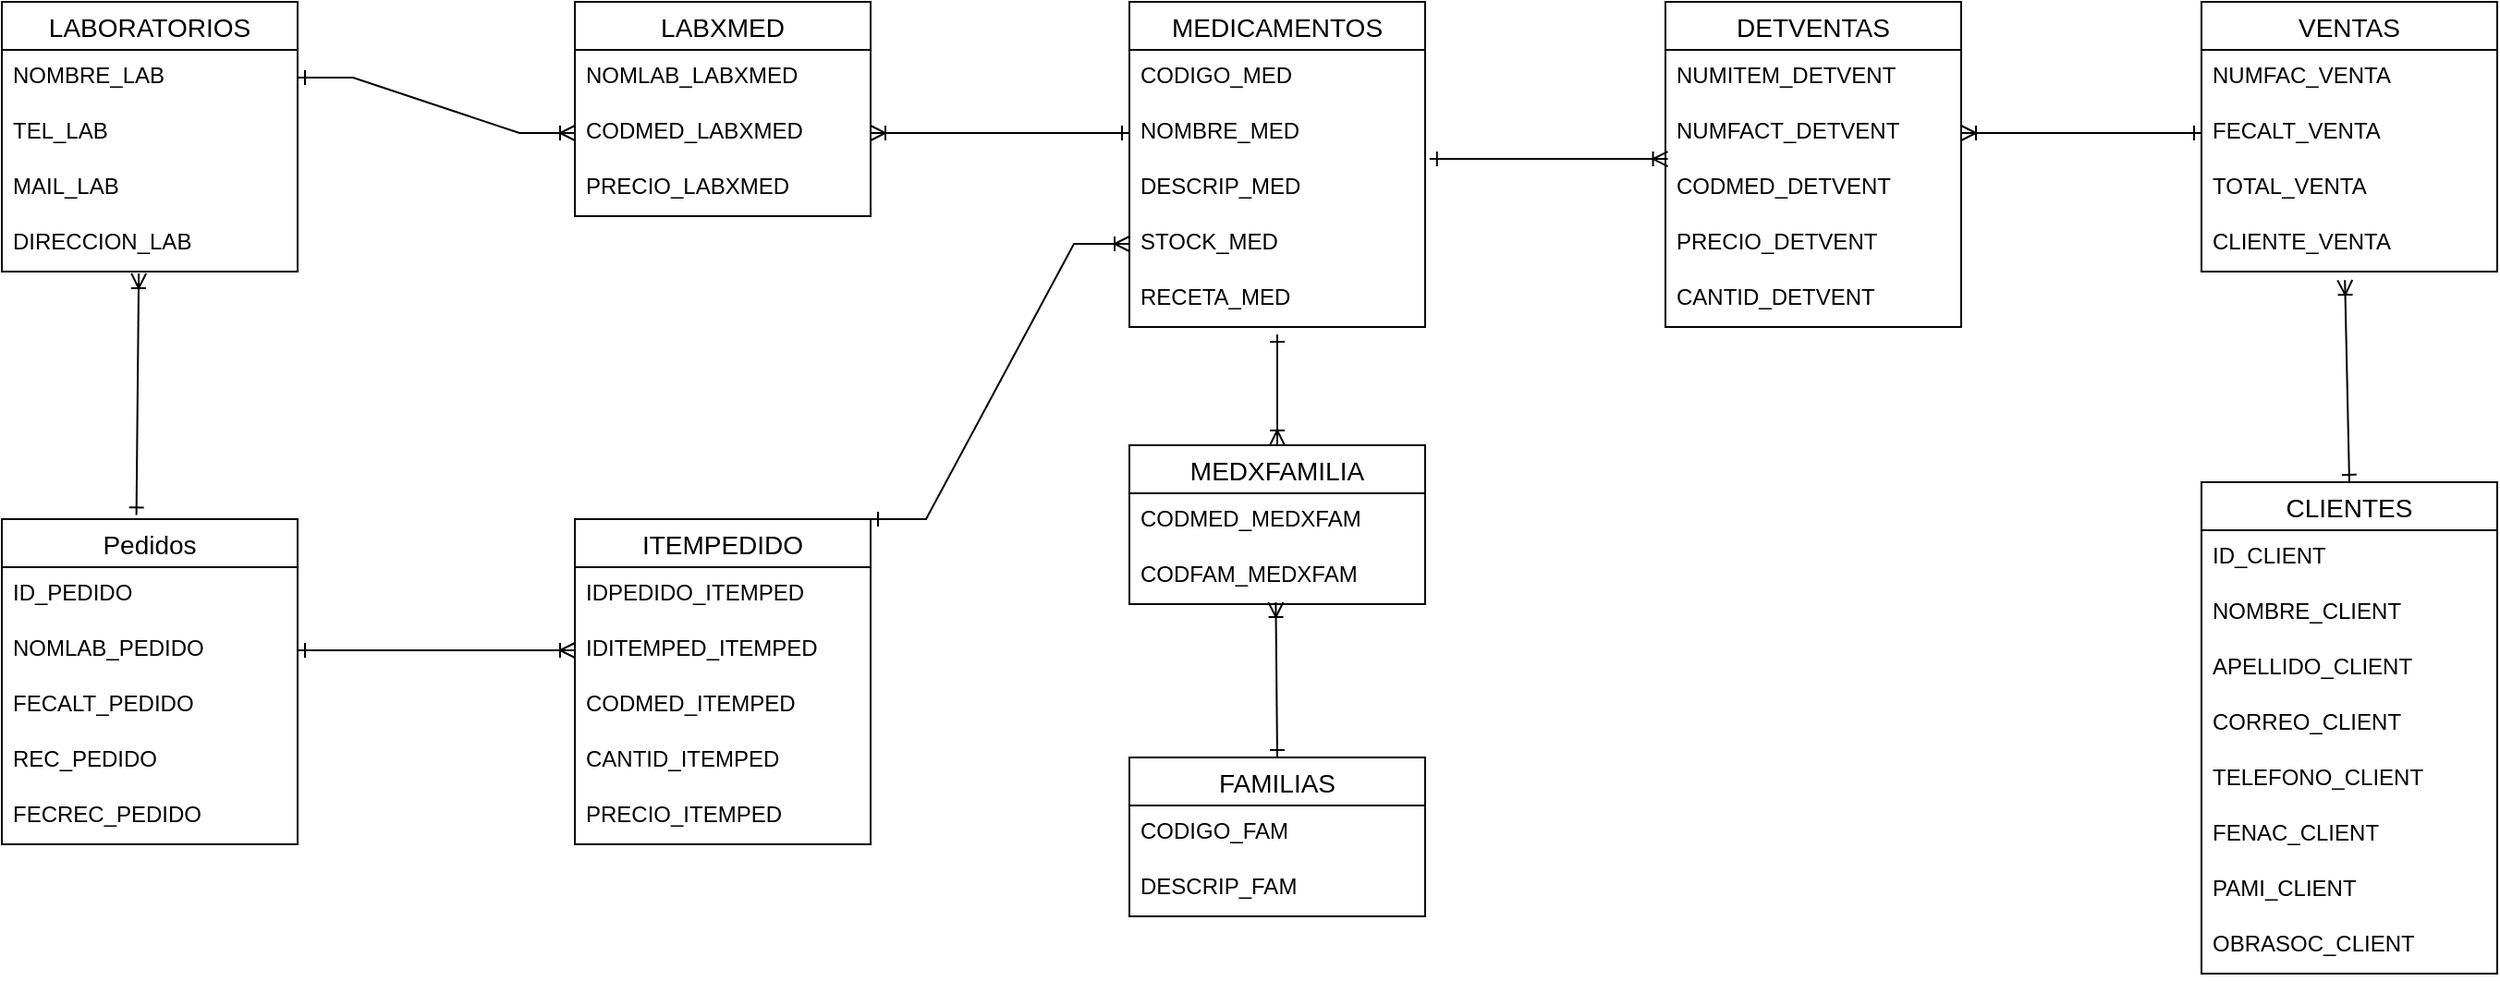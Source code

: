 <mxfile version="20.8.16" type="device"><diagram name="Página-1" id="XnJhEuL47dq0CnC4Ve9Y"><mxGraphModel dx="1050" dy="621" grid="1" gridSize="10" guides="1" tooltips="1" connect="1" arrows="1" fold="1" page="1" pageScale="1" pageWidth="827" pageHeight="1169" math="0" shadow="0"><root><mxCell id="0"/><mxCell id="1" parent="0"/><mxCell id="DgDz7W30T-iWUiqHT5C9-1" value="LABORATORIOS" style="swimlane;fontStyle=0;childLayout=stackLayout;horizontal=1;startSize=26;horizontalStack=0;resizeParent=1;resizeParentMax=0;resizeLast=0;collapsible=1;marginBottom=0;align=center;fontSize=14;" parent="1" vertex="1"><mxGeometry x="40" y="90" width="160" height="146" as="geometry"/></mxCell><mxCell id="DgDz7W30T-iWUiqHT5C9-3" value="NOMBRE_LAB" style="text;strokeColor=none;fillColor=none;spacingLeft=4;spacingRight=4;overflow=hidden;rotatable=0;points=[[0,0.5],[1,0.5]];portConstraint=eastwest;fontSize=12;" parent="DgDz7W30T-iWUiqHT5C9-1" vertex="1"><mxGeometry y="26" width="160" height="30" as="geometry"/></mxCell><mxCell id="DgDz7W30T-iWUiqHT5C9-4" value="TEL_LAB" style="text;strokeColor=none;fillColor=none;spacingLeft=4;spacingRight=4;overflow=hidden;rotatable=0;points=[[0,0.5],[1,0.5]];portConstraint=eastwest;fontSize=12;" parent="DgDz7W30T-iWUiqHT5C9-1" vertex="1"><mxGeometry y="56" width="160" height="30" as="geometry"/></mxCell><mxCell id="DgDz7W30T-iWUiqHT5C9-6" value="MAIL_LAB" style="text;strokeColor=none;fillColor=none;spacingLeft=4;spacingRight=4;overflow=hidden;rotatable=0;points=[[0,0.5],[1,0.5]];portConstraint=eastwest;fontSize=12;" parent="DgDz7W30T-iWUiqHT5C9-1" vertex="1"><mxGeometry y="86" width="160" height="30" as="geometry"/></mxCell><mxCell id="DgDz7W30T-iWUiqHT5C9-5" value="DIRECCION_LAB" style="text;strokeColor=none;fillColor=none;spacingLeft=4;spacingRight=4;overflow=hidden;rotatable=0;points=[[0,0.5],[1,0.5]];portConstraint=eastwest;fontSize=12;" parent="DgDz7W30T-iWUiqHT5C9-1" vertex="1"><mxGeometry y="116" width="160" height="30" as="geometry"/></mxCell><mxCell id="DgDz7W30T-iWUiqHT5C9-7" value="MEDICAMENTOS" style="swimlane;fontStyle=0;childLayout=stackLayout;horizontal=1;startSize=26;horizontalStack=0;resizeParent=1;resizeParentMax=0;resizeLast=0;collapsible=1;marginBottom=0;align=center;fontSize=14;" parent="1" vertex="1"><mxGeometry x="650" y="90" width="160" height="176" as="geometry"/></mxCell><mxCell id="DgDz7W30T-iWUiqHT5C9-16" value="CODIGO_MED" style="text;strokeColor=none;fillColor=none;spacingLeft=4;spacingRight=4;overflow=hidden;rotatable=0;points=[[0,0.5],[1,0.5]];portConstraint=eastwest;fontSize=12;" parent="DgDz7W30T-iWUiqHT5C9-7" vertex="1"><mxGeometry y="26" width="160" height="30" as="geometry"/></mxCell><mxCell id="DgDz7W30T-iWUiqHT5C9-8" value="NOMBRE_MED" style="text;strokeColor=none;fillColor=none;spacingLeft=4;spacingRight=4;overflow=hidden;rotatable=0;points=[[0,0.5],[1,0.5]];portConstraint=eastwest;fontSize=12;" parent="DgDz7W30T-iWUiqHT5C9-7" vertex="1"><mxGeometry y="56" width="160" height="30" as="geometry"/></mxCell><mxCell id="DgDz7W30T-iWUiqHT5C9-9" value="DESCRIP_MED" style="text;strokeColor=none;fillColor=none;spacingLeft=4;spacingRight=4;overflow=hidden;rotatable=0;points=[[0,0.5],[1,0.5]];portConstraint=eastwest;fontSize=12;" parent="DgDz7W30T-iWUiqHT5C9-7" vertex="1"><mxGeometry y="86" width="160" height="30" as="geometry"/></mxCell><mxCell id="DgDz7W30T-iWUiqHT5C9-10" value="STOCK_MED" style="text;strokeColor=none;fillColor=none;spacingLeft=4;spacingRight=4;overflow=hidden;rotatable=0;points=[[0,0.5],[1,0.5]];portConstraint=eastwest;fontSize=12;" parent="DgDz7W30T-iWUiqHT5C9-7" vertex="1"><mxGeometry y="116" width="160" height="30" as="geometry"/></mxCell><mxCell id="DgDz7W30T-iWUiqHT5C9-11" value="RECETA_MED" style="text;strokeColor=none;fillColor=none;spacingLeft=4;spacingRight=4;overflow=hidden;rotatable=0;points=[[0,0.5],[1,0.5]];portConstraint=eastwest;fontSize=12;" parent="DgDz7W30T-iWUiqHT5C9-7" vertex="1"><mxGeometry y="146" width="160" height="30" as="geometry"/></mxCell><mxCell id="DgDz7W30T-iWUiqHT5C9-12" value="LABXMED" style="swimlane;fontStyle=0;childLayout=stackLayout;horizontal=1;startSize=26;horizontalStack=0;resizeParent=1;resizeParentMax=0;resizeLast=0;collapsible=1;marginBottom=0;align=center;fontSize=14;" parent="1" vertex="1"><mxGeometry x="350" y="90" width="160" height="116" as="geometry"/></mxCell><mxCell id="DgDz7W30T-iWUiqHT5C9-13" value="NOMLAB_LABXMED" style="text;strokeColor=none;fillColor=none;spacingLeft=4;spacingRight=4;overflow=hidden;rotatable=0;points=[[0,0.5],[1,0.5]];portConstraint=eastwest;fontSize=12;" parent="DgDz7W30T-iWUiqHT5C9-12" vertex="1"><mxGeometry y="26" width="160" height="30" as="geometry"/></mxCell><mxCell id="DgDz7W30T-iWUiqHT5C9-14" value="CODMED_LABXMED" style="text;strokeColor=none;fillColor=none;spacingLeft=4;spacingRight=4;overflow=hidden;rotatable=0;points=[[0,0.5],[1,0.5]];portConstraint=eastwest;fontSize=12;" parent="DgDz7W30T-iWUiqHT5C9-12" vertex="1"><mxGeometry y="56" width="160" height="30" as="geometry"/></mxCell><mxCell id="DgDz7W30T-iWUiqHT5C9-15" value="PRECIO_LABXMED" style="text;strokeColor=none;fillColor=none;spacingLeft=4;spacingRight=4;overflow=hidden;rotatable=0;points=[[0,0.5],[1,0.5]];portConstraint=eastwest;fontSize=12;" parent="DgDz7W30T-iWUiqHT5C9-12" vertex="1"><mxGeometry y="86" width="160" height="30" as="geometry"/></mxCell><mxCell id="DgDz7W30T-iWUiqHT5C9-20" value="" style="edgeStyle=entityRelationEdgeStyle;fontSize=12;html=1;endArrow=ERoneToMany;rounded=0;startArrow=ERone;startFill=0;exitX=1;exitY=0.5;exitDx=0;exitDy=0;entryX=0;entryY=0.5;entryDx=0;entryDy=0;" parent="1" source="DgDz7W30T-iWUiqHT5C9-3" target="DgDz7W30T-iWUiqHT5C9-14" edge="1"><mxGeometry width="100" height="100" relative="1" as="geometry"><mxPoint x="360" y="320" as="sourcePoint"/><mxPoint x="460" y="220" as="targetPoint"/></mxGeometry></mxCell><mxCell id="DgDz7W30T-iWUiqHT5C9-21" value="" style="edgeStyle=entityRelationEdgeStyle;fontSize=12;html=1;endArrow=ERoneToMany;rounded=0;startArrow=ERone;startFill=0;exitX=0;exitY=0.5;exitDx=0;exitDy=0;entryX=1;entryY=0.5;entryDx=0;entryDy=0;" parent="1" source="DgDz7W30T-iWUiqHT5C9-8" target="DgDz7W30T-iWUiqHT5C9-14" edge="1"><mxGeometry width="100" height="100" relative="1" as="geometry"><mxPoint x="210" y="171" as="sourcePoint"/><mxPoint x="360" y="171" as="targetPoint"/></mxGeometry></mxCell><mxCell id="DgDz7W30T-iWUiqHT5C9-22" value="FAMILIAS" style="swimlane;fontStyle=0;childLayout=stackLayout;horizontal=1;startSize=26;horizontalStack=0;resizeParent=1;resizeParentMax=0;resizeLast=0;collapsible=1;marginBottom=0;align=center;fontSize=14;" parent="1" vertex="1"><mxGeometry x="650" y="499" width="160" height="86" as="geometry"/></mxCell><mxCell id="DgDz7W30T-iWUiqHT5C9-23" value="CODIGO_FAM" style="text;strokeColor=none;fillColor=none;spacingLeft=4;spacingRight=4;overflow=hidden;rotatable=0;points=[[0,0.5],[1,0.5]];portConstraint=eastwest;fontSize=12;" parent="DgDz7W30T-iWUiqHT5C9-22" vertex="1"><mxGeometry y="26" width="160" height="30" as="geometry"/></mxCell><mxCell id="DgDz7W30T-iWUiqHT5C9-24" value="DESCRIP_FAM" style="text;strokeColor=none;fillColor=none;spacingLeft=4;spacingRight=4;overflow=hidden;rotatable=0;points=[[0,0.5],[1,0.5]];portConstraint=eastwest;fontSize=12;" parent="DgDz7W30T-iWUiqHT5C9-22" vertex="1"><mxGeometry y="56" width="160" height="30" as="geometry"/></mxCell><mxCell id="DgDz7W30T-iWUiqHT5C9-26" value="MEDXFAMILIA" style="swimlane;fontStyle=0;childLayout=stackLayout;horizontal=1;startSize=26;horizontalStack=0;resizeParent=1;resizeParentMax=0;resizeLast=0;collapsible=1;marginBottom=0;align=center;fontSize=14;" parent="1" vertex="1"><mxGeometry x="650" y="330" width="160" height="86" as="geometry"/></mxCell><mxCell id="DgDz7W30T-iWUiqHT5C9-27" value="CODMED_MEDXFAM" style="text;strokeColor=none;fillColor=none;spacingLeft=4;spacingRight=4;overflow=hidden;rotatable=0;points=[[0,0.5],[1,0.5]];portConstraint=eastwest;fontSize=12;" parent="DgDz7W30T-iWUiqHT5C9-26" vertex="1"><mxGeometry y="26" width="160" height="30" as="geometry"/></mxCell><mxCell id="DgDz7W30T-iWUiqHT5C9-28" value="CODFAM_MEDXFAM" style="text;strokeColor=none;fillColor=none;spacingLeft=4;spacingRight=4;overflow=hidden;rotatable=0;points=[[0,0.5],[1,0.5]];portConstraint=eastwest;fontSize=12;" parent="DgDz7W30T-iWUiqHT5C9-26" vertex="1"><mxGeometry y="56" width="160" height="30" as="geometry"/></mxCell><mxCell id="DgDz7W30T-iWUiqHT5C9-30" value="" style="fontSize=12;html=1;endArrow=ERoneToMany;rounded=0;startArrow=ERone;startFill=0;exitX=0.5;exitY=0;exitDx=0;exitDy=0;entryX=0.495;entryY=0.967;entryDx=0;entryDy=0;entryPerimeter=0;" parent="1" source="DgDz7W30T-iWUiqHT5C9-22" target="DgDz7W30T-iWUiqHT5C9-28" edge="1"><mxGeometry width="100" height="100" relative="1" as="geometry"><mxPoint x="660" y="171" as="sourcePoint"/><mxPoint x="730" y="420" as="targetPoint"/></mxGeometry></mxCell><mxCell id="DgDz7W30T-iWUiqHT5C9-31" value="" style="fontSize=12;html=1;endArrow=ERoneToMany;rounded=0;startArrow=ERone;startFill=0;entryX=0.5;entryY=0;entryDx=0;entryDy=0;" parent="1" target="DgDz7W30T-iWUiqHT5C9-26" edge="1"><mxGeometry width="100" height="100" relative="1" as="geometry"><mxPoint x="730" y="270" as="sourcePoint"/><mxPoint x="570" y="310" as="targetPoint"/></mxGeometry></mxCell><mxCell id="DgDz7W30T-iWUiqHT5C9-33" value="VENTAS" style="swimlane;fontStyle=0;childLayout=stackLayout;horizontal=1;startSize=26;horizontalStack=0;resizeParent=1;resizeParentMax=0;resizeLast=0;collapsible=1;marginBottom=0;align=center;fontSize=14;" parent="1" vertex="1"><mxGeometry x="1230" y="90" width="160" height="146" as="geometry"/></mxCell><mxCell id="DgDz7W30T-iWUiqHT5C9-34" value="NUMFAC_VENTA" style="text;strokeColor=none;fillColor=none;spacingLeft=4;spacingRight=4;overflow=hidden;rotatable=0;points=[[0,0.5],[1,0.5]];portConstraint=eastwest;fontSize=12;" parent="DgDz7W30T-iWUiqHT5C9-33" vertex="1"><mxGeometry y="26" width="160" height="30" as="geometry"/></mxCell><mxCell id="DgDz7W30T-iWUiqHT5C9-35" value="FECALT_VENTA" style="text;strokeColor=none;fillColor=none;spacingLeft=4;spacingRight=4;overflow=hidden;rotatable=0;points=[[0,0.5],[1,0.5]];portConstraint=eastwest;fontSize=12;" parent="DgDz7W30T-iWUiqHT5C9-33" vertex="1"><mxGeometry y="56" width="160" height="30" as="geometry"/></mxCell><mxCell id="DgDz7W30T-iWUiqHT5C9-36" value="TOTAL_VENTA" style="text;strokeColor=none;fillColor=none;spacingLeft=4;spacingRight=4;overflow=hidden;rotatable=0;points=[[0,0.5],[1,0.5]];portConstraint=eastwest;fontSize=12;" parent="DgDz7W30T-iWUiqHT5C9-33" vertex="1"><mxGeometry y="86" width="160" height="30" as="geometry"/></mxCell><mxCell id="DgDz7W30T-iWUiqHT5C9-37" value="CLIENTE_VENTA" style="text;strokeColor=none;fillColor=none;spacingLeft=4;spacingRight=4;overflow=hidden;rotatable=0;points=[[0,0.5],[1,0.5]];portConstraint=eastwest;fontSize=12;" parent="DgDz7W30T-iWUiqHT5C9-33" vertex="1"><mxGeometry y="116" width="160" height="30" as="geometry"/></mxCell><mxCell id="DgDz7W30T-iWUiqHT5C9-38" value="DETVENTAS" style="swimlane;fontStyle=0;childLayout=stackLayout;horizontal=1;startSize=26;horizontalStack=0;resizeParent=1;resizeParentMax=0;resizeLast=0;collapsible=1;marginBottom=0;align=center;fontSize=14;" parent="1" vertex="1"><mxGeometry x="940" y="90" width="160" height="176" as="geometry"/></mxCell><mxCell id="DgDz7W30T-iWUiqHT5C9-39" value="NUMITEM_DETVENT" style="text;strokeColor=none;fillColor=none;spacingLeft=4;spacingRight=4;overflow=hidden;rotatable=0;points=[[0,0.5],[1,0.5]];portConstraint=eastwest;fontSize=12;" parent="DgDz7W30T-iWUiqHT5C9-38" vertex="1"><mxGeometry y="26" width="160" height="30" as="geometry"/></mxCell><mxCell id="DgDz7W30T-iWUiqHT5C9-40" value="NUMFACT_DETVENT" style="text;strokeColor=none;fillColor=none;spacingLeft=4;spacingRight=4;overflow=hidden;rotatable=0;points=[[0,0.5],[1,0.5]];portConstraint=eastwest;fontSize=12;" parent="DgDz7W30T-iWUiqHT5C9-38" vertex="1"><mxGeometry y="56" width="160" height="30" as="geometry"/></mxCell><mxCell id="DgDz7W30T-iWUiqHT5C9-41" value="CODMED_DETVENT" style="text;strokeColor=none;fillColor=none;spacingLeft=4;spacingRight=4;overflow=hidden;rotatable=0;points=[[0,0.5],[1,0.5]];portConstraint=eastwest;fontSize=12;" parent="DgDz7W30T-iWUiqHT5C9-38" vertex="1"><mxGeometry y="86" width="160" height="30" as="geometry"/></mxCell><mxCell id="DgDz7W30T-iWUiqHT5C9-43" value="PRECIO_DETVENT" style="text;strokeColor=none;fillColor=none;spacingLeft=4;spacingRight=4;overflow=hidden;rotatable=0;points=[[0,0.5],[1,0.5]];portConstraint=eastwest;fontSize=12;" parent="DgDz7W30T-iWUiqHT5C9-38" vertex="1"><mxGeometry y="116" width="160" height="30" as="geometry"/></mxCell><mxCell id="DgDz7W30T-iWUiqHT5C9-42" value="CANTID_DETVENT" style="text;strokeColor=none;fillColor=none;spacingLeft=4;spacingRight=4;overflow=hidden;rotatable=0;points=[[0,0.5],[1,0.5]];portConstraint=eastwest;fontSize=12;" parent="DgDz7W30T-iWUiqHT5C9-38" vertex="1"><mxGeometry y="146" width="160" height="30" as="geometry"/></mxCell><mxCell id="DgDz7W30T-iWUiqHT5C9-44" value="" style="fontSize=12;html=1;endArrow=ERoneToMany;rounded=0;startArrow=ERone;startFill=0;entryX=1;entryY=0.5;entryDx=0;entryDy=0;exitX=0;exitY=0.5;exitDx=0;exitDy=0;" parent="1" source="DgDz7W30T-iWUiqHT5C9-35" target="DgDz7W30T-iWUiqHT5C9-40" edge="1"><mxGeometry width="100" height="100" relative="1" as="geometry"><mxPoint x="740" y="280" as="sourcePoint"/><mxPoint x="740" y="340" as="targetPoint"/></mxGeometry></mxCell><mxCell id="DgDz7W30T-iWUiqHT5C9-45" value="" style="fontSize=12;html=1;endArrow=ERoneToMany;rounded=0;startArrow=ERone;startFill=0;entryX=0.008;entryY=0.967;entryDx=0;entryDy=0;exitX=1.015;exitY=-0.033;exitDx=0;exitDy=0;exitPerimeter=0;entryPerimeter=0;" parent="1" source="DgDz7W30T-iWUiqHT5C9-9" target="DgDz7W30T-iWUiqHT5C9-40" edge="1"><mxGeometry width="100" height="100" relative="1" as="geometry"><mxPoint x="750" y="290" as="sourcePoint"/><mxPoint x="750" y="350" as="targetPoint"/></mxGeometry></mxCell><mxCell id="DgDz7W30T-iWUiqHT5C9-46" value="CLIENTES" style="swimlane;fontStyle=0;childLayout=stackLayout;horizontal=1;startSize=26;horizontalStack=0;resizeParent=1;resizeParentMax=0;resizeLast=0;collapsible=1;marginBottom=0;align=center;fontSize=14;" parent="1" vertex="1"><mxGeometry x="1230" y="350" width="160" height="266" as="geometry"/></mxCell><mxCell id="DgDz7W30T-iWUiqHT5C9-47" value="ID_CLIENT" style="text;strokeColor=none;fillColor=none;spacingLeft=4;spacingRight=4;overflow=hidden;rotatable=0;points=[[0,0.5],[1,0.5]];portConstraint=eastwest;fontSize=12;" parent="DgDz7W30T-iWUiqHT5C9-46" vertex="1"><mxGeometry y="26" width="160" height="30" as="geometry"/></mxCell><mxCell id="DgDz7W30T-iWUiqHT5C9-48" value="NOMBRE_CLIENT" style="text;strokeColor=none;fillColor=none;spacingLeft=4;spacingRight=4;overflow=hidden;rotatable=0;points=[[0,0.5],[1,0.5]];portConstraint=eastwest;fontSize=12;" parent="DgDz7W30T-iWUiqHT5C9-46" vertex="1"><mxGeometry y="56" width="160" height="30" as="geometry"/></mxCell><mxCell id="DgDz7W30T-iWUiqHT5C9-49" value="APELLIDO_CLIENT" style="text;strokeColor=none;fillColor=none;spacingLeft=4;spacingRight=4;overflow=hidden;rotatable=0;points=[[0,0.5],[1,0.5]];portConstraint=eastwest;fontSize=12;" parent="DgDz7W30T-iWUiqHT5C9-46" vertex="1"><mxGeometry y="86" width="160" height="30" as="geometry"/></mxCell><mxCell id="DgDz7W30T-iWUiqHT5C9-50" value="CORREO_CLIENT" style="text;strokeColor=none;fillColor=none;spacingLeft=4;spacingRight=4;overflow=hidden;rotatable=0;points=[[0,0.5],[1,0.5]];portConstraint=eastwest;fontSize=12;" parent="DgDz7W30T-iWUiqHT5C9-46" vertex="1"><mxGeometry y="116" width="160" height="30" as="geometry"/></mxCell><mxCell id="DgDz7W30T-iWUiqHT5C9-51" value="TELEFONO_CLIENT" style="text;strokeColor=none;fillColor=none;spacingLeft=4;spacingRight=4;overflow=hidden;rotatable=0;points=[[0,0.5],[1,0.5]];portConstraint=eastwest;fontSize=12;" parent="DgDz7W30T-iWUiqHT5C9-46" vertex="1"><mxGeometry y="146" width="160" height="30" as="geometry"/></mxCell><mxCell id="DgDz7W30T-iWUiqHT5C9-52" value="FENAC_CLIENT" style="text;strokeColor=none;fillColor=none;spacingLeft=4;spacingRight=4;overflow=hidden;rotatable=0;points=[[0,0.5],[1,0.5]];portConstraint=eastwest;fontSize=12;" parent="DgDz7W30T-iWUiqHT5C9-46" vertex="1"><mxGeometry y="176" width="160" height="30" as="geometry"/></mxCell><mxCell id="DgDz7W30T-iWUiqHT5C9-53" value="PAMI_CLIENT" style="text;strokeColor=none;fillColor=none;spacingLeft=4;spacingRight=4;overflow=hidden;rotatable=0;points=[[0,0.5],[1,0.5]];portConstraint=eastwest;fontSize=12;" parent="DgDz7W30T-iWUiqHT5C9-46" vertex="1"><mxGeometry y="206" width="160" height="30" as="geometry"/></mxCell><mxCell id="DgDz7W30T-iWUiqHT5C9-54" value="OBRASOC_CLIENT" style="text;strokeColor=none;fillColor=none;spacingLeft=4;spacingRight=4;overflow=hidden;rotatable=0;points=[[0,0.5],[1,0.5]];portConstraint=eastwest;fontSize=12;" parent="DgDz7W30T-iWUiqHT5C9-46" vertex="1"><mxGeometry y="236" width="160" height="30" as="geometry"/></mxCell><mxCell id="DgDz7W30T-iWUiqHT5C9-55" value="" style="fontSize=12;html=1;endArrow=ERoneToMany;rounded=0;startArrow=ERone;startFill=0;entryX=0.485;entryY=1.153;entryDx=0;entryDy=0;exitX=0.5;exitY=0;exitDx=0;exitDy=0;entryPerimeter=0;" parent="1" source="DgDz7W30T-iWUiqHT5C9-46" target="DgDz7W30T-iWUiqHT5C9-37" edge="1"><mxGeometry width="100" height="100" relative="1" as="geometry"><mxPoint x="1240" y="171" as="sourcePoint"/><mxPoint x="1110" y="171" as="targetPoint"/></mxGeometry></mxCell><mxCell id="Y9evqzoIjNsW9FLLzjd6-1" value="Pedidos" style="swimlane;fontStyle=0;childLayout=stackLayout;horizontal=1;startSize=26;horizontalStack=0;resizeParent=1;resizeParentMax=0;resizeLast=0;collapsible=1;marginBottom=0;align=center;fontSize=14;" parent="1" vertex="1"><mxGeometry x="40" y="370" width="160" height="176" as="geometry"/></mxCell><mxCell id="Y9evqzoIjNsW9FLLzjd6-2" value="ID_PEDIDO" style="text;strokeColor=none;fillColor=none;spacingLeft=4;spacingRight=4;overflow=hidden;rotatable=0;points=[[0,0.5],[1,0.5]];portConstraint=eastwest;fontSize=12;" parent="Y9evqzoIjNsW9FLLzjd6-1" vertex="1"><mxGeometry y="26" width="160" height="30" as="geometry"/></mxCell><mxCell id="Y9evqzoIjNsW9FLLzjd6-3" value="NOMLAB_PEDIDO" style="text;strokeColor=none;fillColor=none;spacingLeft=4;spacingRight=4;overflow=hidden;rotatable=0;points=[[0,0.5],[1,0.5]];portConstraint=eastwest;fontSize=12;" parent="Y9evqzoIjNsW9FLLzjd6-1" vertex="1"><mxGeometry y="56" width="160" height="30" as="geometry"/></mxCell><mxCell id="Y9evqzoIjNsW9FLLzjd6-6" value="FECALT_PEDIDO" style="text;strokeColor=none;fillColor=none;spacingLeft=4;spacingRight=4;overflow=hidden;rotatable=0;points=[[0,0.5],[1,0.5]];portConstraint=eastwest;fontSize=12;" parent="Y9evqzoIjNsW9FLLzjd6-1" vertex="1"><mxGeometry y="86" width="160" height="30" as="geometry"/></mxCell><mxCell id="Y9evqzoIjNsW9FLLzjd6-7" value="REC_PEDIDO" style="text;strokeColor=none;fillColor=none;spacingLeft=4;spacingRight=4;overflow=hidden;rotatable=0;points=[[0,0.5],[1,0.5]];portConstraint=eastwest;fontSize=12;" parent="Y9evqzoIjNsW9FLLzjd6-1" vertex="1"><mxGeometry y="116" width="160" height="30" as="geometry"/></mxCell><mxCell id="Y9evqzoIjNsW9FLLzjd6-8" value="FECREC_PEDIDO" style="text;strokeColor=none;fillColor=none;spacingLeft=4;spacingRight=4;overflow=hidden;rotatable=0;points=[[0,0.5],[1,0.5]];portConstraint=eastwest;fontSize=12;" parent="Y9evqzoIjNsW9FLLzjd6-1" vertex="1"><mxGeometry y="146" width="160" height="30" as="geometry"/></mxCell><mxCell id="Y9evqzoIjNsW9FLLzjd6-11" value="" style="fontSize=12;html=1;endArrow=ERoneToMany;rounded=0;startArrow=ERone;startFill=0;exitX=0.455;exitY=-0.013;exitDx=0;exitDy=0;exitPerimeter=0;entryX=0.463;entryY=1.033;entryDx=0;entryDy=0;entryPerimeter=0;" parent="1" source="Y9evqzoIjNsW9FLLzjd6-1" target="DgDz7W30T-iWUiqHT5C9-5" edge="1"><mxGeometry width="100" height="100" relative="1" as="geometry"><mxPoint x="230" y="191" as="sourcePoint"/><mxPoint x="113" y="270" as="targetPoint"/></mxGeometry></mxCell><mxCell id="Y9evqzoIjNsW9FLLzjd6-12" value="ITEMPEDIDO" style="swimlane;fontStyle=0;childLayout=stackLayout;horizontal=1;startSize=26;horizontalStack=0;resizeParent=1;resizeParentMax=0;resizeLast=0;collapsible=1;marginBottom=0;align=center;fontSize=14;" parent="1" vertex="1"><mxGeometry x="350" y="370" width="160" height="176" as="geometry"/></mxCell><mxCell id="Y9evqzoIjNsW9FLLzjd6-13" value="IDPEDIDO_ITEMPED" style="text;strokeColor=none;fillColor=none;spacingLeft=4;spacingRight=4;overflow=hidden;rotatable=0;points=[[0,0.5],[1,0.5]];portConstraint=eastwest;fontSize=12;" parent="Y9evqzoIjNsW9FLLzjd6-12" vertex="1"><mxGeometry y="26" width="160" height="30" as="geometry"/></mxCell><mxCell id="Y9evqzoIjNsW9FLLzjd6-14" value="IDITEMPED_ITEMPED" style="text;strokeColor=none;fillColor=none;spacingLeft=4;spacingRight=4;overflow=hidden;rotatable=0;points=[[0,0.5],[1,0.5]];portConstraint=eastwest;fontSize=12;" parent="Y9evqzoIjNsW9FLLzjd6-12" vertex="1"><mxGeometry y="56" width="160" height="30" as="geometry"/></mxCell><mxCell id="Y9evqzoIjNsW9FLLzjd6-15" value="CODMED_ITEMPED" style="text;strokeColor=none;fillColor=none;spacingLeft=4;spacingRight=4;overflow=hidden;rotatable=0;points=[[0,0.5],[1,0.5]];portConstraint=eastwest;fontSize=12;" parent="Y9evqzoIjNsW9FLLzjd6-12" vertex="1"><mxGeometry y="86" width="160" height="30" as="geometry"/></mxCell><mxCell id="Y9evqzoIjNsW9FLLzjd6-16" value="CANTID_ITEMPED" style="text;strokeColor=none;fillColor=none;spacingLeft=4;spacingRight=4;overflow=hidden;rotatable=0;points=[[0,0.5],[1,0.5]];portConstraint=eastwest;fontSize=12;" parent="Y9evqzoIjNsW9FLLzjd6-12" vertex="1"><mxGeometry y="116" width="160" height="30" as="geometry"/></mxCell><mxCell id="Y9evqzoIjNsW9FLLzjd6-17" value="PRECIO_ITEMPED" style="text;strokeColor=none;fillColor=none;spacingLeft=4;spacingRight=4;overflow=hidden;rotatable=0;points=[[0,0.5],[1,0.5]];portConstraint=eastwest;fontSize=12;" parent="Y9evqzoIjNsW9FLLzjd6-12" vertex="1"><mxGeometry y="146" width="160" height="30" as="geometry"/></mxCell><mxCell id="Y9evqzoIjNsW9FLLzjd6-18" value="" style="edgeStyle=entityRelationEdgeStyle;fontSize=12;html=1;endArrow=ERoneToMany;rounded=0;startArrow=ERone;startFill=0;exitX=1;exitY=0.5;exitDx=0;exitDy=0;entryX=0;entryY=0.5;entryDx=0;entryDy=0;" parent="1" source="Y9evqzoIjNsW9FLLzjd6-3" target="Y9evqzoIjNsW9FLLzjd6-14" edge="1"><mxGeometry width="100" height="100" relative="1" as="geometry"><mxPoint x="240" y="201" as="sourcePoint"/><mxPoint x="390" y="201" as="targetPoint"/></mxGeometry></mxCell><mxCell id="Y9evqzoIjNsW9FLLzjd6-19" value="" style="edgeStyle=entityRelationEdgeStyle;fontSize=12;html=1;endArrow=ERoneToMany;rounded=0;startArrow=ERone;startFill=0;exitX=1;exitY=0;exitDx=0;exitDy=0;entryX=0;entryY=0.5;entryDx=0;entryDy=0;" parent="1" source="Y9evqzoIjNsW9FLLzjd6-12" target="DgDz7W30T-iWUiqHT5C9-10" edge="1"><mxGeometry width="100" height="100" relative="1" as="geometry"><mxPoint x="250" y="211" as="sourcePoint"/><mxPoint x="400" y="211" as="targetPoint"/></mxGeometry></mxCell></root></mxGraphModel></diagram></mxfile>